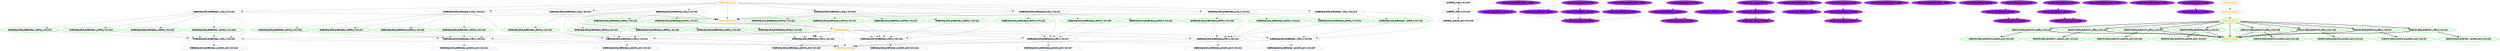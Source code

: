 digraph "g" {
	size = "30,30"
"DoFencing:child_DoFencing:1_delete_0 c001n09" [ style=bold color="green" fontcolor="black" ]
"DoFencing:child_DoFencing:3_delete_0 c001n09" [ style=bold color="green" fontcolor="black" ]
"DoFencing:child_DoFencing:5_monitor_5000 c001n07" [ style="dashed" color="blue" fontcolor="black" ]
"DoFencing:child_DoFencing:5_delete_0 c001n09" [ style=bold color="green" fontcolor="black" ]
"DcIPaddr_monitor_5000 c001n09" [ style="dashed" color="blue" fontcolor="black" ]
"DoFencing:child_DoFencing:7_monitor_5000 c001n09" [ style="dashed" color="blue" fontcolor="black" ]
"rsc_c001n08_monitor_5000 <none>" [ font_color=black style=filled fillcolor=purple ]
"rsc_c001n08_delete_0 c001n02" [ font_color=black style=filled fillcolor=purple ]
"rsc_c001n02_monitor_5000 <none>" [ font_color=black style=filled fillcolor=purple ]
"DoFencing:child_DoFencing:2_delete_0 c001n02" [ style=bold color="green" fontcolor="black" ]
"DoFencing:child_DoFencing:4_delete_0 c001n02" [ style=bold color="green" fontcolor="black" ]
"rsc_c001n06_delete_0 c001n02" [ font_color=black style=filled fillcolor=purple ]
"DoFencing:child_DoFencing:6_monitor_5000 c001n08" [ style="dashed" color="blue" fontcolor="black" ]
"DoFencing:child_DoFencing:6_delete_0 c001n02" [ style=bold color="green" fontcolor="black" ]
"rsc_c001n07_delete_0 c001n02" [ font_color=black style=filled fillcolor=purple ]
"DoFencing:child_DoFencing:0_monitor_5000 c001n02" [ style="dashed" color="blue" fontcolor="black" ]
"rsc_c001n08_delete_0 c001n03" [ font_color=black style=filled fillcolor=purple ]
"DoFencing:child_DoFencing:0_delete_0 c001n03" [ style=bold color="green" fontcolor="black" ]
"rsc_c001n03_monitor_5000 <none>" [ font_color=black style=filled fillcolor=purple ]
"DoFencing:child_DoFencing:3_delete_0 c001n03" [ style=bold color="green" fontcolor="black" ]
"DoFencing:child_DoFencing:5_delete_0 c001n03" [ style=bold color="green" fontcolor="black" ]
"rsc_c001n07_delete_0 c001n03" [ font_color=black style=filled fillcolor=purple ]
"DoFencing:child_DoFencing:1_monitor_5000 c001n03" [ style="dashed" color="blue" fontcolor="black" ]
"DoFencing:child_DoFencing:6_delete_0 c001n03" [ style=bold color="green" fontcolor="black" ]
"rsc_c001n02_delete_0 c001n03" [ font_color=black style=filled fillcolor=purple ]
"rsc_c001n08_delete_0 c001n04" [ font_color=black style=filled fillcolor=purple ]
"DoFencing:child_DoFencing:0_delete_0 c001n04" [ style=bold color="green" fontcolor="black" ]
"DoFencing:child_DoFencing:1_delete_0 c001n04" [ style=bold color="green" fontcolor="black" ]
"rsc_c001n04_monitor_5000 <none>" [ font_color=black style=filled fillcolor=purple ]
"DoFencing:child_DoFencing:4_delete_0 c001n04" [ style=bold color="green" fontcolor="black" ]
"DoFencing:child_DoFencing:2_monitor_5000 c001n04" [ style="dashed" color="blue" fontcolor="black" ]
"DoFencing:child_DoFencing:0_delete_0 c001n05" [ style=bold color="green" fontcolor="black" ]
"DoFencing:child_DoFencing:1_delete_0 c001n05" [ style=bold color="green" fontcolor="black" ]
"DoFencing:child_DoFencing:2_delete_0 c001n05" [ style=bold color="green" fontcolor="black" ]
"rsc_c001n05_monitor_5000 <none>" [ font_color=black style=filled fillcolor=purple ]
"DoFencing:child_DoFencing:3_monitor_5000 c001n05" [ style="dashed" color="blue" fontcolor="black" ]
"rsc_c001n08_delete_0 c001n06" [ font_color=black style=filled fillcolor=purple ]
"rsc_c001n09_delete_0 c001n06" [ font_color=black style=filled fillcolor=purple ]
"DoFencing:child_DoFencing:0_delete_0 c001n06" [ style=bold color="green" fontcolor="black" ]
"DoFencing:child_DoFencing:1_delete_0 c001n06" [ style=bold color="green" fontcolor="black" ]
"rsc_c001n02_delete_0 c001n06" [ font_color=black style=filled fillcolor=purple ]
"DoFencing:child_DoFencing:2_delete_0 c001n06" [ style=bold color="green" fontcolor="black" ]
"rsc_c001n03_delete_0 c001n06" [ font_color=black style=filled fillcolor=purple ]
"DoFencing:child_DoFencing:3_delete_0 c001n06" [ style=bold color="green" fontcolor="black" ]
"rsc_c001n04_delete_0 c001n06" [ font_color=black style=filled fillcolor=purple ]
"DoFencing:child_DoFencing:5_delete_0 c001n06" [ style=bold color="green" fontcolor="black" ]
"rsc_c001n06_monitor_5000 <none>" [ font_color=black style=filled fillcolor=purple ]
"DoFencing:child_DoFencing:6_delete_0 c001n06" [ style=bold color="green" fontcolor="black" ]
"DoFencing:child_DoFencing:7_delete_0 c001n06" [ style=bold color="green" fontcolor="black" ]
"DoFencing:child_DoFencing:4_monitor_5000 c001n06" [ style="dashed" color="blue" fontcolor="black" ]
"DoFencing:child_DoFencing:4_delete_0 c001n07" [ style=bold color="green" fontcolor="black" ]
"rsc_c001n07_monitor_5000 <none>" [ font_color=black style=filled fillcolor=purple ]
"DoFencing:child_DoFencing:3_delete_0 c001n07" [ style=bold color="green" fontcolor="black" ]
"DoFencing:child_DoFencing:4_delete_0 c001n08" [ style=bold color="green" fontcolor="black" ]
"DcIPaddr_stop_0 c001n09" [ style="dashed" color="blue" fontcolor="black" ]
"DcIPaddr_start_0 c001n09" [ style="dashed" color="blue" fontcolor="black" ]
"rsc_c001n02_stop_0 c001n02" [ font_color=black style=filled fillcolor=purple ]
"rsc_c001n02_start_0 c001n02" [ font_color=black style=filled fillcolor=purple ]
"rsc_c001n03_stop_0 c001n03" [ font_color=black style=filled fillcolor=purple ]
"rsc_c001n03_start_0 c001n03" [ font_color=black style=filled fillcolor=purple ]
"rsc_c001n04_stop_0 c001n04" [ font_color=black style=filled fillcolor=purple ]
"rsc_c001n04_start_0 c001n04" [ font_color=black style=filled fillcolor=purple ]
"rsc_c001n05_stop_0 c001n05" [ font_color=black style=filled fillcolor=purple ]
"rsc_c001n05_start_0 c001n05" [ font_color=black style=filled fillcolor=purple ]
"rsc_c001n06_stop_0 c001n06" [ font_color=black style=filled fillcolor=purple ]
"rsc_c001n06_start_0 c001n06" [ font_color=black style=filled fillcolor=purple ]
"rsc_c001n07_stop_0 c001n07" [ font_color=black style=filled fillcolor=purple ]
"rsc_c001n07_start_0 c001n07" [ font_color=black style=filled fillcolor=purple ]
"rsc_c001n08_stop_0 c001n08" [ font_color=black style=filled fillcolor=purple ]
"rsc_c001n08_start_0 c001n08" [ font_color=black style=filled fillcolor=purple ]
"DoFencing:child_DoFencing:0_stop_0 c001n02" [ style="dashed" color="blue" fontcolor="black" ]
"DoFencing:child_DoFencing:0_start_0 c001n02" [ style="dashed" color="blue" fontcolor="black" ]
"DoFencing:child_DoFencing:1_stop_0 c001n03" [ style="dashed" color="blue" fontcolor="black" ]
"DoFencing:child_DoFencing:1_start_0 c001n03" [ style="dashed" color="blue" fontcolor="black" ]
"DoFencing:child_DoFencing:2_stop_0 c001n04" [ style="dashed" color="blue" fontcolor="black" ]
"DoFencing:child_DoFencing:2_start_0 c001n04" [ style="dashed" color="blue" fontcolor="black" ]
"DoFencing:child_DoFencing:3_stop_0 c001n05" [ style="dashed" color="blue" fontcolor="black" ]
"DoFencing:child_DoFencing:3_start_0 c001n05" [ style="dashed" color="blue" fontcolor="black" ]
"DoFencing:child_DoFencing:4_stop_0 c001n06" [ style="dashed" color="blue" fontcolor="black" ]
"DoFencing:child_DoFencing:4_start_0 c001n06" [ style="dashed" color="blue" fontcolor="black" ]
"DoFencing:child_DoFencing:5_stop_0 c001n07" [ style="dashed" color="blue" fontcolor="black" ]
"DoFencing:child_DoFencing:5_start_0 c001n07" [ style="dashed" color="blue" fontcolor="black" ]
"DoFencing:child_DoFencing:6_stop_0 c001n08" [ style="dashed" color="blue" fontcolor="black" ]
"DoFencing:child_DoFencing:6_start_0 c001n08" [ style="dashed" color="blue" fontcolor="black" ]
"DoFencing:child_DoFencing:7_stop_0 c001n09" [ style="dashed" color="blue" fontcolor="black" ]
"DoFencing:child_DoFencing:7_start_0 c001n09" [ style="dashed" color="blue" fontcolor="black" ]
"DoFencing_start_0" [ style="dashed" color="blue" fontcolor="orange" ]
"DoFencing_running_0" [ style="dashed" color="blue" fontcolor="orange" ]
"DoFencing_stop_0" [ style="dashed" color="blue" fontcolor="orange" ]
"DoFencing_stopped_0" [ style="dashed" color="blue" fontcolor="orange" ]
"CloneSet:child_CloneSet:0_start_0 c001n09" [ style=bold color="green" fontcolor="black" ]
"CloneSet:child_CloneSet:0_monitor_5000 c001n09" [ style=bold color="green" fontcolor="black" ]
"CloneSet:child_CloneSet:1_start_0 c001n02" [ style=bold color="green" fontcolor="black" ]
"CloneSet:child_CloneSet:1_monitor_5000 c001n02" [ style=bold color="green" fontcolor="black" ]
"CloneSet:child_CloneSet:2_start_0 c001n03" [ style=bold color="green" fontcolor="black" ]
"CloneSet:child_CloneSet:2_monitor_5000 c001n03" [ style=bold color="green" fontcolor="black" ]
"CloneSet:child_CloneSet:3_start_0 c001n04" [ style=bold color="green" fontcolor="black" ]
"CloneSet:child_CloneSet:3_monitor_5000 c001n04" [ style=bold color="green" fontcolor="black" ]
"CloneSet:child_CloneSet:4_start_0 c001n05" [ style=bold color="green" fontcolor="black" ]
"CloneSet:child_CloneSet:4_monitor_5000 c001n05" [ style=bold color="green" fontcolor="black" ]
"CloneSet:child_CloneSet:5_start_0 c001n06" [ style=bold color="green" fontcolor="black" ]
"CloneSet:child_CloneSet:5_monitor_5000 c001n06" [ style=bold color="green" fontcolor="black" ]
"CloneSet:child_CloneSet:6_start_0 c001n07" [ style=bold color="green" fontcolor="black" ]
"CloneSet:child_CloneSet:6_monitor_5000 c001n07" [ style=bold color="green" fontcolor="black" ]
"CloneSet:child_CloneSet:7_start_0 c001n08" [ style=bold color="green" fontcolor="black" ]
"CloneSet:child_CloneSet:7_monitor_5000 c001n08" [ style=bold color="green" fontcolor="black" ]
"CloneSet_start_0" [ style=bold color="green" fontcolor="orange" ]
"CloneSet_running_0" [ style=bold color="green" fontcolor="orange" ]
"CloneSet_stop_0" [ style="dashed" color="blue" fontcolor="orange" ]
"CloneSet_stopped_0" [ style="dashed" color="blue" fontcolor="orange" ]
"DoFencing:child_DoFencing:1_stop_0 c001n03" -> "DoFencing:child_DoFencing:1_delete_0 c001n09" [ style = dashed]
"DoFencing:child_DoFencing:3_stop_0 c001n05" -> "DoFencing:child_DoFencing:3_delete_0 c001n09" [ style = dashed]
"DoFencing:child_DoFencing:5_start_0 c001n07" -> "DoFencing:child_DoFencing:5_monitor_5000 c001n07" [ style = dashed]
"DoFencing:child_DoFencing:5_stop_0 c001n07" -> "DoFencing:child_DoFencing:5_delete_0 c001n09" [ style = dashed]
"DcIPaddr_start_0 c001n09" -> "DcIPaddr_monitor_5000 c001n09" [ style = dashed]
"DoFencing:child_DoFencing:7_start_0 c001n09" -> "DoFencing:child_DoFencing:7_monitor_5000 c001n09" [ style = dashed]
"rsc_c001n08_stop_0 c001n08" -> "rsc_c001n08_delete_0 c001n02" [ style = dashed]
"DoFencing:child_DoFencing:2_stop_0 c001n04" -> "DoFencing:child_DoFencing:2_delete_0 c001n02" [ style = dashed]
"DoFencing:child_DoFencing:4_stop_0 c001n06" -> "DoFencing:child_DoFencing:4_delete_0 c001n02" [ style = dashed]
"rsc_c001n06_stop_0 c001n06" -> "rsc_c001n06_delete_0 c001n02" [ style = dashed]
"DoFencing:child_DoFencing:6_start_0 c001n08" -> "DoFencing:child_DoFencing:6_monitor_5000 c001n08" [ style = dashed]
"DoFencing:child_DoFencing:6_stop_0 c001n08" -> "DoFencing:child_DoFencing:6_delete_0 c001n02" [ style = dashed]
"rsc_c001n07_stop_0 c001n07" -> "rsc_c001n07_delete_0 c001n02" [ style = dashed]
"DoFencing:child_DoFencing:0_start_0 c001n02" -> "DoFencing:child_DoFencing:0_monitor_5000 c001n02" [ style = dashed]
"rsc_c001n08_stop_0 c001n08" -> "rsc_c001n08_delete_0 c001n03" [ style = dashed]
"DoFencing:child_DoFencing:0_stop_0 c001n02" -> "DoFencing:child_DoFencing:0_delete_0 c001n03" [ style = dashed]
"DoFencing:child_DoFencing:3_stop_0 c001n05" -> "DoFencing:child_DoFencing:3_delete_0 c001n03" [ style = dashed]
"DoFencing:child_DoFencing:5_stop_0 c001n07" -> "DoFencing:child_DoFencing:5_delete_0 c001n03" [ style = dashed]
"rsc_c001n07_stop_0 c001n07" -> "rsc_c001n07_delete_0 c001n03" [ style = dashed]
"DoFencing:child_DoFencing:1_start_0 c001n03" -> "DoFencing:child_DoFencing:1_monitor_5000 c001n03" [ style = dashed]
"DoFencing:child_DoFencing:6_stop_0 c001n08" -> "DoFencing:child_DoFencing:6_delete_0 c001n03" [ style = dashed]
"rsc_c001n02_stop_0 c001n02" -> "rsc_c001n02_delete_0 c001n03" [ style = dashed]
"rsc_c001n08_stop_0 c001n08" -> "rsc_c001n08_delete_0 c001n04" [ style = dashed]
"DoFencing:child_DoFencing:0_stop_0 c001n02" -> "DoFencing:child_DoFencing:0_delete_0 c001n04" [ style = dashed]
"DoFencing:child_DoFencing:1_stop_0 c001n03" -> "DoFencing:child_DoFencing:1_delete_0 c001n04" [ style = dashed]
"DoFencing:child_DoFencing:4_stop_0 c001n06" -> "DoFencing:child_DoFencing:4_delete_0 c001n04" [ style = dashed]
"DoFencing:child_DoFencing:2_start_0 c001n04" -> "DoFencing:child_DoFencing:2_monitor_5000 c001n04" [ style = dashed]
"DoFencing:child_DoFencing:0_stop_0 c001n02" -> "DoFencing:child_DoFencing:0_delete_0 c001n05" [ style = dashed]
"DoFencing:child_DoFencing:1_stop_0 c001n03" -> "DoFencing:child_DoFencing:1_delete_0 c001n05" [ style = dashed]
"DoFencing:child_DoFencing:2_stop_0 c001n04" -> "DoFencing:child_DoFencing:2_delete_0 c001n05" [ style = dashed]
"DoFencing:child_DoFencing:3_start_0 c001n05" -> "DoFencing:child_DoFencing:3_monitor_5000 c001n05" [ style = dashed]
"rsc_c001n08_stop_0 c001n08" -> "rsc_c001n08_delete_0 c001n06" [ style = dashed]
"DoFencing:child_DoFencing:0_stop_0 c001n02" -> "DoFencing:child_DoFencing:0_delete_0 c001n06" [ style = dashed]
"DoFencing:child_DoFencing:1_stop_0 c001n03" -> "DoFencing:child_DoFencing:1_delete_0 c001n06" [ style = dashed]
"rsc_c001n02_stop_0 c001n02" -> "rsc_c001n02_delete_0 c001n06" [ style = dashed]
"DoFencing:child_DoFencing:2_stop_0 c001n04" -> "DoFencing:child_DoFencing:2_delete_0 c001n06" [ style = dashed]
"rsc_c001n03_stop_0 c001n03" -> "rsc_c001n03_delete_0 c001n06" [ style = dashed]
"DoFencing:child_DoFencing:3_stop_0 c001n05" -> "DoFencing:child_DoFencing:3_delete_0 c001n06" [ style = dashed]
"rsc_c001n04_stop_0 c001n04" -> "rsc_c001n04_delete_0 c001n06" [ style = dashed]
"DoFencing:child_DoFencing:5_stop_0 c001n07" -> "DoFencing:child_DoFencing:5_delete_0 c001n06" [ style = dashed]
"DoFencing:child_DoFencing:6_stop_0 c001n08" -> "DoFencing:child_DoFencing:6_delete_0 c001n06" [ style = dashed]
"DoFencing:child_DoFencing:7_stop_0 c001n09" -> "DoFencing:child_DoFencing:7_delete_0 c001n06" [ style = dashed]
"DoFencing:child_DoFencing:4_start_0 c001n06" -> "DoFencing:child_DoFencing:4_monitor_5000 c001n06" [ style = dashed]
"DoFencing:child_DoFencing:4_stop_0 c001n06" -> "DoFencing:child_DoFencing:4_delete_0 c001n07" [ style = dashed]
"DoFencing:child_DoFencing:3_stop_0 c001n05" -> "DoFencing:child_DoFencing:3_delete_0 c001n07" [ style = dashed]
"DoFencing:child_DoFencing:4_stop_0 c001n06" -> "DoFencing:child_DoFencing:4_delete_0 c001n08" [ style = dashed]
"DcIPaddr_stop_0 c001n09" -> "DcIPaddr_start_0 c001n09" [ style = dashed]
"rsc_c001n02_delete_0 c001n03" -> "rsc_c001n02_start_0 c001n02" [ style = dashed]
"rsc_c001n02_delete_0 c001n06" -> "rsc_c001n02_start_0 c001n02" [ style = dashed]
"rsc_c001n02_stop_0 c001n02" -> "rsc_c001n02_start_0 c001n02" [ style = dashed]
"rsc_c001n03_delete_0 c001n06" -> "rsc_c001n03_start_0 c001n03" [ style = dashed]
"rsc_c001n03_stop_0 c001n03" -> "rsc_c001n03_start_0 c001n03" [ style = dashed]
"rsc_c001n04_delete_0 c001n06" -> "rsc_c001n04_start_0 c001n04" [ style = dashed]
"rsc_c001n04_stop_0 c001n04" -> "rsc_c001n04_start_0 c001n04" [ style = dashed]
"rsc_c001n05_stop_0 c001n05" -> "rsc_c001n05_start_0 c001n05" [ style = dashed]
"rsc_c001n06_delete_0 c001n02" -> "rsc_c001n06_start_0 c001n06" [ style = dashed]
"rsc_c001n06_stop_0 c001n06" -> "rsc_c001n06_start_0 c001n06" [ style = dashed]
"rsc_c001n07_delete_0 c001n02" -> "rsc_c001n07_start_0 c001n07" [ style = dashed]
"rsc_c001n07_delete_0 c001n03" -> "rsc_c001n07_start_0 c001n07" [ style = dashed]
"rsc_c001n07_stop_0 c001n07" -> "rsc_c001n07_start_0 c001n07" [ style = dashed]
"rsc_c001n08_delete_0 c001n02" -> "rsc_c001n08_start_0 c001n08" [ style = dashed]
"rsc_c001n08_delete_0 c001n03" -> "rsc_c001n08_start_0 c001n08" [ style = dashed]
"rsc_c001n08_delete_0 c001n04" -> "rsc_c001n08_start_0 c001n08" [ style = dashed]
"rsc_c001n08_delete_0 c001n06" -> "rsc_c001n08_start_0 c001n08" [ style = dashed]
"rsc_c001n08_stop_0 c001n08" -> "rsc_c001n08_start_0 c001n08" [ style = dashed]
"DoFencing_stop_0" -> "DoFencing:child_DoFencing:0_stop_0 c001n02" [ style = dashed]
"DoFencing:child_DoFencing:0_delete_0 c001n03" -> "DoFencing:child_DoFencing:0_start_0 c001n02" [ style = dashed]
"DoFencing:child_DoFencing:0_delete_0 c001n04" -> "DoFencing:child_DoFencing:0_start_0 c001n02" [ style = dashed]
"DoFencing:child_DoFencing:0_delete_0 c001n05" -> "DoFencing:child_DoFencing:0_start_0 c001n02" [ style = dashed]
"DoFencing:child_DoFencing:0_delete_0 c001n06" -> "DoFencing:child_DoFencing:0_start_0 c001n02" [ style = dashed]
"DoFencing:child_DoFencing:0_stop_0 c001n02" -> "DoFencing:child_DoFencing:0_start_0 c001n02" [ style = dashed]
"DoFencing_start_0" -> "DoFencing:child_DoFencing:0_start_0 c001n02" [ style = dashed]
"DoFencing_stop_0" -> "DoFencing:child_DoFencing:1_stop_0 c001n03" [ style = dashed]
"DoFencing:child_DoFencing:1_delete_0 c001n09" -> "DoFencing:child_DoFencing:1_start_0 c001n03" [ style = dashed]
"DoFencing:child_DoFencing:1_delete_0 c001n04" -> "DoFencing:child_DoFencing:1_start_0 c001n03" [ style = dashed]
"DoFencing:child_DoFencing:1_delete_0 c001n05" -> "DoFencing:child_DoFencing:1_start_0 c001n03" [ style = dashed]
"DoFencing:child_DoFencing:1_delete_0 c001n06" -> "DoFencing:child_DoFencing:1_start_0 c001n03" [ style = dashed]
"DoFencing:child_DoFencing:1_stop_0 c001n03" -> "DoFencing:child_DoFencing:1_start_0 c001n03" [ style = dashed]
"DoFencing_start_0" -> "DoFencing:child_DoFencing:1_start_0 c001n03" [ style = dashed]
"DoFencing_stop_0" -> "DoFencing:child_DoFencing:2_stop_0 c001n04" [ style = dashed]
"DoFencing:child_DoFencing:2_delete_0 c001n02" -> "DoFencing:child_DoFencing:2_start_0 c001n04" [ style = dashed]
"DoFencing:child_DoFencing:2_delete_0 c001n05" -> "DoFencing:child_DoFencing:2_start_0 c001n04" [ style = dashed]
"DoFencing:child_DoFencing:2_delete_0 c001n06" -> "DoFencing:child_DoFencing:2_start_0 c001n04" [ style = dashed]
"DoFencing:child_DoFencing:2_stop_0 c001n04" -> "DoFencing:child_DoFencing:2_start_0 c001n04" [ style = dashed]
"DoFencing_start_0" -> "DoFencing:child_DoFencing:2_start_0 c001n04" [ style = dashed]
"DoFencing_stop_0" -> "DoFencing:child_DoFencing:3_stop_0 c001n05" [ style = dashed]
"DoFencing:child_DoFencing:3_delete_0 c001n09" -> "DoFencing:child_DoFencing:3_start_0 c001n05" [ style = dashed]
"DoFencing:child_DoFencing:3_delete_0 c001n03" -> "DoFencing:child_DoFencing:3_start_0 c001n05" [ style = dashed]
"DoFencing:child_DoFencing:3_delete_0 c001n06" -> "DoFencing:child_DoFencing:3_start_0 c001n05" [ style = dashed]
"DoFencing:child_DoFencing:3_delete_0 c001n07" -> "DoFencing:child_DoFencing:3_start_0 c001n05" [ style = dashed]
"DoFencing:child_DoFencing:3_stop_0 c001n05" -> "DoFencing:child_DoFencing:3_start_0 c001n05" [ style = dashed]
"DoFencing_start_0" -> "DoFencing:child_DoFencing:3_start_0 c001n05" [ style = dashed]
"DoFencing_stop_0" -> "DoFencing:child_DoFencing:4_stop_0 c001n06" [ style = dashed]
"DoFencing:child_DoFencing:4_delete_0 c001n02" -> "DoFencing:child_DoFencing:4_start_0 c001n06" [ style = dashed]
"DoFencing:child_DoFencing:4_delete_0 c001n04" -> "DoFencing:child_DoFencing:4_start_0 c001n06" [ style = dashed]
"DoFencing:child_DoFencing:4_delete_0 c001n07" -> "DoFencing:child_DoFencing:4_start_0 c001n06" [ style = dashed]
"DoFencing:child_DoFencing:4_delete_0 c001n08" -> "DoFencing:child_DoFencing:4_start_0 c001n06" [ style = dashed]
"DoFencing:child_DoFencing:4_stop_0 c001n06" -> "DoFencing:child_DoFencing:4_start_0 c001n06" [ style = dashed]
"DoFencing_start_0" -> "DoFencing:child_DoFencing:4_start_0 c001n06" [ style = dashed]
"DoFencing_stop_0" -> "DoFencing:child_DoFencing:5_stop_0 c001n07" [ style = dashed]
"DoFencing:child_DoFencing:5_delete_0 c001n09" -> "DoFencing:child_DoFencing:5_start_0 c001n07" [ style = dashed]
"DoFencing:child_DoFencing:5_delete_0 c001n03" -> "DoFencing:child_DoFencing:5_start_0 c001n07" [ style = dashed]
"DoFencing:child_DoFencing:5_delete_0 c001n06" -> "DoFencing:child_DoFencing:5_start_0 c001n07" [ style = dashed]
"DoFencing:child_DoFencing:5_stop_0 c001n07" -> "DoFencing:child_DoFencing:5_start_0 c001n07" [ style = dashed]
"DoFencing_start_0" -> "DoFencing:child_DoFencing:5_start_0 c001n07" [ style = dashed]
"DoFencing_stop_0" -> "DoFencing:child_DoFencing:6_stop_0 c001n08" [ style = dashed]
"DoFencing:child_DoFencing:6_delete_0 c001n02" -> "DoFencing:child_DoFencing:6_start_0 c001n08" [ style = dashed]
"DoFencing:child_DoFencing:6_delete_0 c001n03" -> "DoFencing:child_DoFencing:6_start_0 c001n08" [ style = dashed]
"DoFencing:child_DoFencing:6_delete_0 c001n06" -> "DoFencing:child_DoFencing:6_start_0 c001n08" [ style = dashed]
"DoFencing:child_DoFencing:6_stop_0 c001n08" -> "DoFencing:child_DoFencing:6_start_0 c001n08" [ style = dashed]
"DoFencing_start_0" -> "DoFencing:child_DoFencing:6_start_0 c001n08" [ style = dashed]
"DoFencing_stop_0" -> "DoFencing:child_DoFencing:7_stop_0 c001n09" [ style = dashed]
"DoFencing:child_DoFencing:7_delete_0 c001n06" -> "DoFencing:child_DoFencing:7_start_0 c001n09" [ style = dashed]
"DoFencing:child_DoFencing:7_stop_0 c001n09" -> "DoFencing:child_DoFencing:7_start_0 c001n09" [ style = dashed]
"DoFencing_start_0" -> "DoFencing:child_DoFencing:7_start_0 c001n09" [ style = dashed]
"DoFencing_stopped_0" -> "DoFencing_start_0" [ style = dashed]
"DoFencing_start_0" -> "DoFencing_running_0" [ style = dashed]
"DoFencing:child_DoFencing:0_start_0 c001n02" -> "DoFencing_running_0" [ style = dashed]
"DoFencing:child_DoFencing:1_start_0 c001n03" -> "DoFencing_running_0" [ style = dashed]
"DoFencing:child_DoFencing:2_start_0 c001n04" -> "DoFencing_running_0" [ style = dashed]
"DoFencing:child_DoFencing:3_start_0 c001n05" -> "DoFencing_running_0" [ style = dashed]
"DoFencing:child_DoFencing:4_start_0 c001n06" -> "DoFencing_running_0" [ style = dashed]
"DoFencing:child_DoFencing:5_start_0 c001n07" -> "DoFencing_running_0" [ style = dashed]
"DoFencing:child_DoFencing:6_start_0 c001n08" -> "DoFencing_running_0" [ style = dashed]
"DoFencing:child_DoFencing:7_start_0 c001n09" -> "DoFencing_running_0" [ style = dashed]
"DoFencing_stop_0" -> "DoFencing_stopped_0" [ style = dashed]
"DoFencing:child_DoFencing:0_stop_0 c001n02" -> "DoFencing_stopped_0" [ style = dashed]
"DoFencing:child_DoFencing:1_stop_0 c001n03" -> "DoFencing_stopped_0" [ style = dashed]
"DoFencing:child_DoFencing:2_stop_0 c001n04" -> "DoFencing_stopped_0" [ style = dashed]
"DoFencing:child_DoFencing:3_stop_0 c001n05" -> "DoFencing_stopped_0" [ style = dashed]
"DoFencing:child_DoFencing:4_stop_0 c001n06" -> "DoFencing_stopped_0" [ style = dashed]
"DoFencing:child_DoFencing:5_stop_0 c001n07" -> "DoFencing_stopped_0" [ style = dashed]
"DoFencing:child_DoFencing:6_stop_0 c001n08" -> "DoFencing_stopped_0" [ style = dashed]
"DoFencing:child_DoFencing:7_stop_0 c001n09" -> "DoFencing_stopped_0" [ style = dashed]
"CloneSet_start_0" -> "CloneSet:child_CloneSet:0_start_0 c001n09" [ style = bold]
"CloneSet:child_CloneSet:0_start_0 c001n09" -> "CloneSet:child_CloneSet:0_monitor_5000 c001n09" [ style = bold]
"CloneSet_start_0" -> "CloneSet:child_CloneSet:1_start_0 c001n02" [ style = bold]
"CloneSet:child_CloneSet:1_start_0 c001n02" -> "CloneSet:child_CloneSet:1_monitor_5000 c001n02" [ style = bold]
"CloneSet_start_0" -> "CloneSet:child_CloneSet:2_start_0 c001n03" [ style = bold]
"CloneSet:child_CloneSet:2_start_0 c001n03" -> "CloneSet:child_CloneSet:2_monitor_5000 c001n03" [ style = bold]
"CloneSet_start_0" -> "CloneSet:child_CloneSet:3_start_0 c001n04" [ style = bold]
"CloneSet:child_CloneSet:3_start_0 c001n04" -> "CloneSet:child_CloneSet:3_monitor_5000 c001n04" [ style = bold]
"CloneSet_start_0" -> "CloneSet:child_CloneSet:4_start_0 c001n05" [ style = bold]
"CloneSet:child_CloneSet:4_start_0 c001n05" -> "CloneSet:child_CloneSet:4_monitor_5000 c001n05" [ style = bold]
"CloneSet_start_0" -> "CloneSet:child_CloneSet:5_start_0 c001n06" [ style = bold]
"CloneSet:child_CloneSet:5_start_0 c001n06" -> "CloneSet:child_CloneSet:5_monitor_5000 c001n06" [ style = bold]
"CloneSet_start_0" -> "CloneSet:child_CloneSet:6_start_0 c001n07" [ style = bold]
"CloneSet:child_CloneSet:6_start_0 c001n07" -> "CloneSet:child_CloneSet:6_monitor_5000 c001n07" [ style = bold]
"CloneSet_start_0" -> "CloneSet:child_CloneSet:7_start_0 c001n08" [ style = bold]
"CloneSet:child_CloneSet:7_start_0 c001n08" -> "CloneSet:child_CloneSet:7_monitor_5000 c001n08" [ style = bold]
"CloneSet_stopped_0" -> "CloneSet_start_0" [ style = dashed]
"CloneSet:child_CloneSet:0_start_0 c001n09" -> "CloneSet_running_0" [ style = bold]
"CloneSet:child_CloneSet:1_start_0 c001n02" -> "CloneSet_running_0" [ style = bold]
"CloneSet:child_CloneSet:2_start_0 c001n03" -> "CloneSet_running_0" [ style = bold]
"CloneSet:child_CloneSet:3_start_0 c001n04" -> "CloneSet_running_0" [ style = bold]
"CloneSet:child_CloneSet:4_start_0 c001n05" -> "CloneSet_running_0" [ style = bold]
"CloneSet:child_CloneSet:5_start_0 c001n06" -> "CloneSet_running_0" [ style = bold]
"CloneSet:child_CloneSet:6_start_0 c001n07" -> "CloneSet_running_0" [ style = bold]
"CloneSet:child_CloneSet:7_start_0 c001n08" -> "CloneSet_running_0" [ style = bold]
"CloneSet_start_0" -> "CloneSet_running_0" [ style = bold]
"CloneSet_stop_0" -> "CloneSet_stopped_0" [ style = dashed]
}
